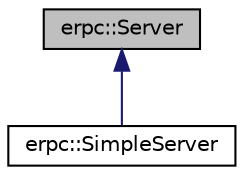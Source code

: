 digraph "erpc::Server"
{
  edge [fontname="Helvetica",fontsize="10",labelfontname="Helvetica",labelfontsize="10"];
  node [fontname="Helvetica",fontsize="10",shape=record];
  Node1 [label="erpc::Server",height=0.2,width=0.4,color="black", fillcolor="grey75", style="filled", fontcolor="black"];
  Node1 -> Node2 [dir="back",color="midnightblue",fontsize="10",style="solid",fontname="Helvetica"];
  Node2 [label="erpc::SimpleServer",height=0.2,width=0.4,color="black", fillcolor="white", style="filled",URL="$classerpc_1_1_simple_server.html",tooltip="Based server implementation. "];
}
